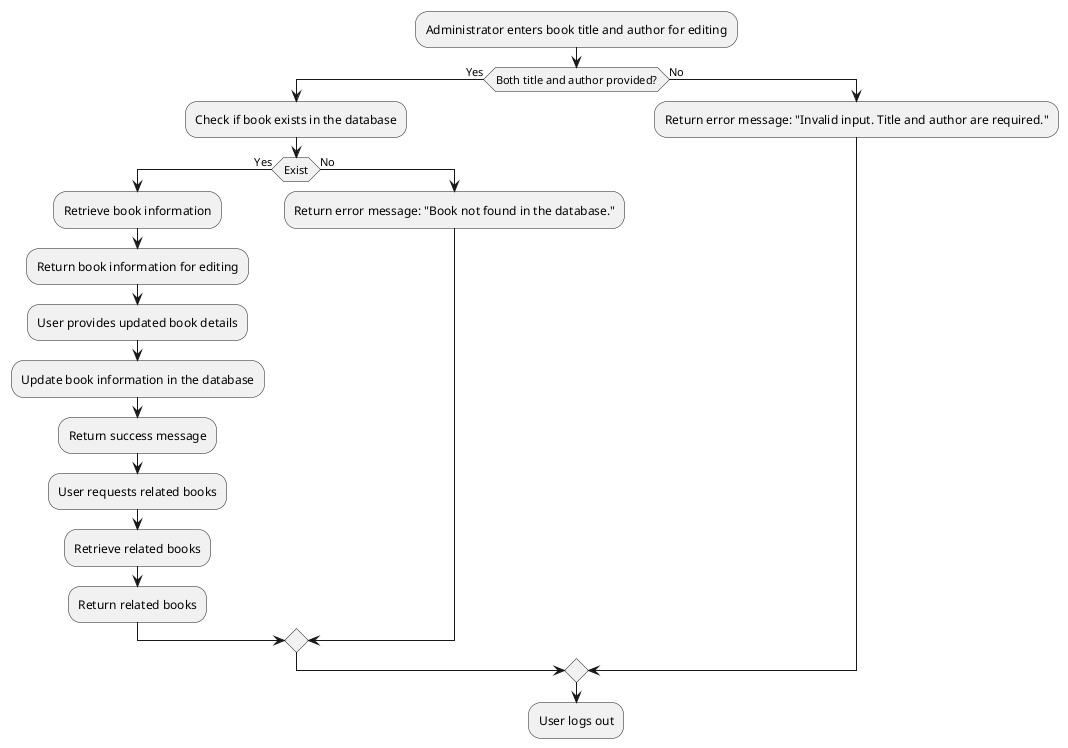 
@startuml
:Administrator enters book title and author for editing;
if (Both title and author provided?) then (Yes)
  :Check if book exists in the database;
  if (Exist) then (Yes)
    :Retrieve book information;
    :Return book information for editing;
    :User provides updated book details;
    :Update book information in the database;
    :Return success message;
    :User requests related books;
    :Retrieve related books;
    :Return related books;
  else (No)
    :Return error message: "Book not found in the database.";
  endif
else (No)
  :Return error message: "Invalid input. Title and author are required.";
endif
:User logs out;
@enduml
